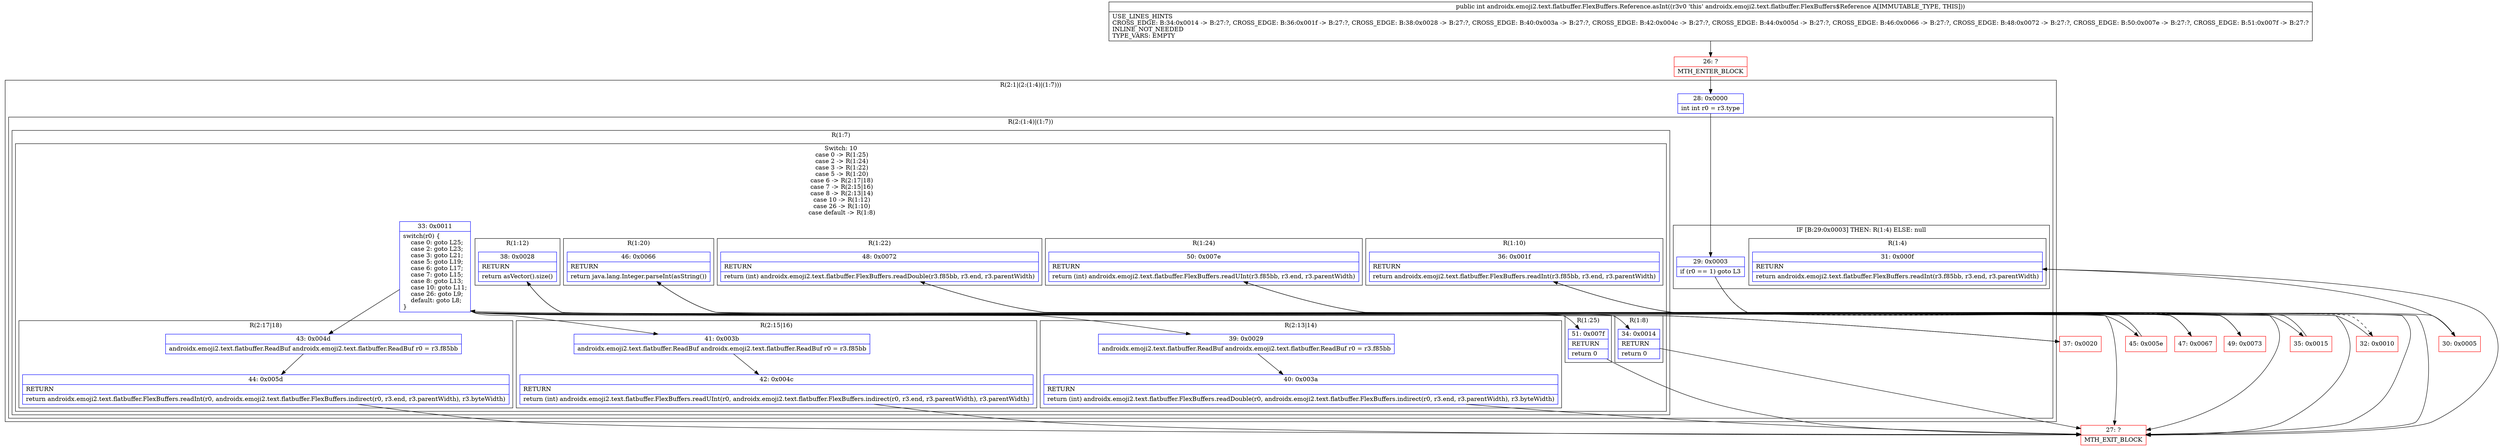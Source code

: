 digraph "CFG forandroidx.emoji2.text.flatbuffer.FlexBuffers.Reference.asInt()I" {
subgraph cluster_Region_608706625 {
label = "R(2:1|(2:(1:4)|(1:7)))";
node [shape=record,color=blue];
Node_28 [shape=record,label="{28\:\ 0x0000|int int r0 = r3.type\l}"];
subgraph cluster_Region_87598572 {
label = "R(2:(1:4)|(1:7))";
node [shape=record,color=blue];
subgraph cluster_IfRegion_204785979 {
label = "IF [B:29:0x0003] THEN: R(1:4) ELSE: null";
node [shape=record,color=blue];
Node_29 [shape=record,label="{29\:\ 0x0003|if (r0 == 1) goto L3\l}"];
subgraph cluster_Region_475272029 {
label = "R(1:4)";
node [shape=record,color=blue];
Node_31 [shape=record,label="{31\:\ 0x000f|RETURN\l|return androidx.emoji2.text.flatbuffer.FlexBuffers.readInt(r3.f85bb, r3.end, r3.parentWidth)\l}"];
}
}
subgraph cluster_Region_256074886 {
label = "R(1:7)";
node [shape=record,color=blue];
subgraph cluster_SwitchRegion_828664789 {
label = "Switch: 10
 case 0 -> R(1:25)
 case 2 -> R(1:24)
 case 3 -> R(1:22)
 case 5 -> R(1:20)
 case 6 -> R(2:17|18)
 case 7 -> R(2:15|16)
 case 8 -> R(2:13|14)
 case 10 -> R(1:12)
 case 26 -> R(1:10)
 case default -> R(1:8)";
node [shape=record,color=blue];
Node_33 [shape=record,label="{33\:\ 0x0011|switch(r0) \{\l    case 0: goto L25;\l    case 2: goto L23;\l    case 3: goto L21;\l    case 5: goto L19;\l    case 6: goto L17;\l    case 7: goto L15;\l    case 8: goto L13;\l    case 10: goto L11;\l    case 26: goto L9;\l    default: goto L8;\l\}\l}"];
subgraph cluster_Region_1643221088 {
label = "R(1:25)";
node [shape=record,color=blue];
Node_51 [shape=record,label="{51\:\ 0x007f|RETURN\l|return 0\l}"];
}
subgraph cluster_Region_564547191 {
label = "R(1:24)";
node [shape=record,color=blue];
Node_50 [shape=record,label="{50\:\ 0x007e|RETURN\l|return (int) androidx.emoji2.text.flatbuffer.FlexBuffers.readUInt(r3.f85bb, r3.end, r3.parentWidth)\l}"];
}
subgraph cluster_Region_500465637 {
label = "R(1:22)";
node [shape=record,color=blue];
Node_48 [shape=record,label="{48\:\ 0x0072|RETURN\l|return (int) androidx.emoji2.text.flatbuffer.FlexBuffers.readDouble(r3.f85bb, r3.end, r3.parentWidth)\l}"];
}
subgraph cluster_Region_161963917 {
label = "R(1:20)";
node [shape=record,color=blue];
Node_46 [shape=record,label="{46\:\ 0x0066|RETURN\l|return java.lang.Integer.parseInt(asString())\l}"];
}
subgraph cluster_Region_1573626190 {
label = "R(2:17|18)";
node [shape=record,color=blue];
Node_43 [shape=record,label="{43\:\ 0x004d|androidx.emoji2.text.flatbuffer.ReadBuf androidx.emoji2.text.flatbuffer.ReadBuf r0 = r3.f85bb\l}"];
Node_44 [shape=record,label="{44\:\ 0x005d|RETURN\l|return androidx.emoji2.text.flatbuffer.FlexBuffers.readInt(r0, androidx.emoji2.text.flatbuffer.FlexBuffers.indirect(r0, r3.end, r3.parentWidth), r3.byteWidth)\l}"];
}
subgraph cluster_Region_954517662 {
label = "R(2:15|16)";
node [shape=record,color=blue];
Node_41 [shape=record,label="{41\:\ 0x003b|androidx.emoji2.text.flatbuffer.ReadBuf androidx.emoji2.text.flatbuffer.ReadBuf r0 = r3.f85bb\l}"];
Node_42 [shape=record,label="{42\:\ 0x004c|RETURN\l|return (int) androidx.emoji2.text.flatbuffer.FlexBuffers.readUInt(r0, androidx.emoji2.text.flatbuffer.FlexBuffers.indirect(r0, r3.end, r3.parentWidth), r3.parentWidth)\l}"];
}
subgraph cluster_Region_305374120 {
label = "R(2:13|14)";
node [shape=record,color=blue];
Node_39 [shape=record,label="{39\:\ 0x0029|androidx.emoji2.text.flatbuffer.ReadBuf androidx.emoji2.text.flatbuffer.ReadBuf r0 = r3.f85bb\l}"];
Node_40 [shape=record,label="{40\:\ 0x003a|RETURN\l|return (int) androidx.emoji2.text.flatbuffer.FlexBuffers.readDouble(r0, androidx.emoji2.text.flatbuffer.FlexBuffers.indirect(r0, r3.end, r3.parentWidth), r3.byteWidth)\l}"];
}
subgraph cluster_Region_1681435721 {
label = "R(1:12)";
node [shape=record,color=blue];
Node_38 [shape=record,label="{38\:\ 0x0028|RETURN\l|return asVector().size()\l}"];
}
subgraph cluster_Region_2013168463 {
label = "R(1:10)";
node [shape=record,color=blue];
Node_36 [shape=record,label="{36\:\ 0x001f|RETURN\l|return androidx.emoji2.text.flatbuffer.FlexBuffers.readInt(r3.f85bb, r3.end, r3.parentWidth)\l}"];
}
subgraph cluster_Region_1240199426 {
label = "R(1:8)";
node [shape=record,color=blue];
Node_34 [shape=record,label="{34\:\ 0x0014|RETURN\l|return 0\l}"];
}
}
}
}
}
Node_26 [shape=record,color=red,label="{26\:\ ?|MTH_ENTER_BLOCK\l}"];
Node_30 [shape=record,color=red,label="{30\:\ 0x0005}"];
Node_27 [shape=record,color=red,label="{27\:\ ?|MTH_EXIT_BLOCK\l}"];
Node_32 [shape=record,color=red,label="{32\:\ 0x0010}"];
Node_35 [shape=record,color=red,label="{35\:\ 0x0015}"];
Node_37 [shape=record,color=red,label="{37\:\ 0x0020}"];
Node_45 [shape=record,color=red,label="{45\:\ 0x005e}"];
Node_47 [shape=record,color=red,label="{47\:\ 0x0067}"];
Node_49 [shape=record,color=red,label="{49\:\ 0x0073}"];
MethodNode[shape=record,label="{public int androidx.emoji2.text.flatbuffer.FlexBuffers.Reference.asInt((r3v0 'this' androidx.emoji2.text.flatbuffer.FlexBuffers$Reference A[IMMUTABLE_TYPE, THIS]))  | USE_LINES_HINTS\lCROSS_EDGE: B:34:0x0014 \-\> B:27:?, CROSS_EDGE: B:36:0x001f \-\> B:27:?, CROSS_EDGE: B:38:0x0028 \-\> B:27:?, CROSS_EDGE: B:40:0x003a \-\> B:27:?, CROSS_EDGE: B:42:0x004c \-\> B:27:?, CROSS_EDGE: B:44:0x005d \-\> B:27:?, CROSS_EDGE: B:46:0x0066 \-\> B:27:?, CROSS_EDGE: B:48:0x0072 \-\> B:27:?, CROSS_EDGE: B:50:0x007e \-\> B:27:?, CROSS_EDGE: B:51:0x007f \-\> B:27:?\lINLINE_NOT_NEEDED\lTYPE_VARS: EMPTY\l}"];
MethodNode -> Node_26;Node_28 -> Node_29;
Node_29 -> Node_30;
Node_29 -> Node_32[style=dashed];
Node_31 -> Node_27;
Node_33 -> Node_34;
Node_33 -> Node_35;
Node_33 -> Node_37;
Node_33 -> Node_39;
Node_33 -> Node_41;
Node_33 -> Node_43;
Node_33 -> Node_45;
Node_33 -> Node_47;
Node_33 -> Node_49;
Node_33 -> Node_51;
Node_51 -> Node_27;
Node_50 -> Node_27;
Node_48 -> Node_27;
Node_46 -> Node_27;
Node_43 -> Node_44;
Node_44 -> Node_27;
Node_41 -> Node_42;
Node_42 -> Node_27;
Node_39 -> Node_40;
Node_40 -> Node_27;
Node_38 -> Node_27;
Node_36 -> Node_27;
Node_34 -> Node_27;
Node_26 -> Node_28;
Node_30 -> Node_31;
Node_32 -> Node_33;
Node_35 -> Node_36;
Node_37 -> Node_38;
Node_45 -> Node_46;
Node_47 -> Node_48;
Node_49 -> Node_50;
}

